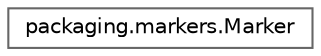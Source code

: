 digraph "Graphical Class Hierarchy"
{
 // LATEX_PDF_SIZE
  bgcolor="transparent";
  edge [fontname=Helvetica,fontsize=10,labelfontname=Helvetica,labelfontsize=10];
  node [fontname=Helvetica,fontsize=10,shape=box,height=0.2,width=0.4];
  rankdir="LR";
  Node0 [id="Node000000",label="packaging.markers.Marker",height=0.2,width=0.4,color="grey40", fillcolor="white", style="filled",URL="$classpackaging_1_1markers_1_1_marker.html",tooltip=" "];
}
